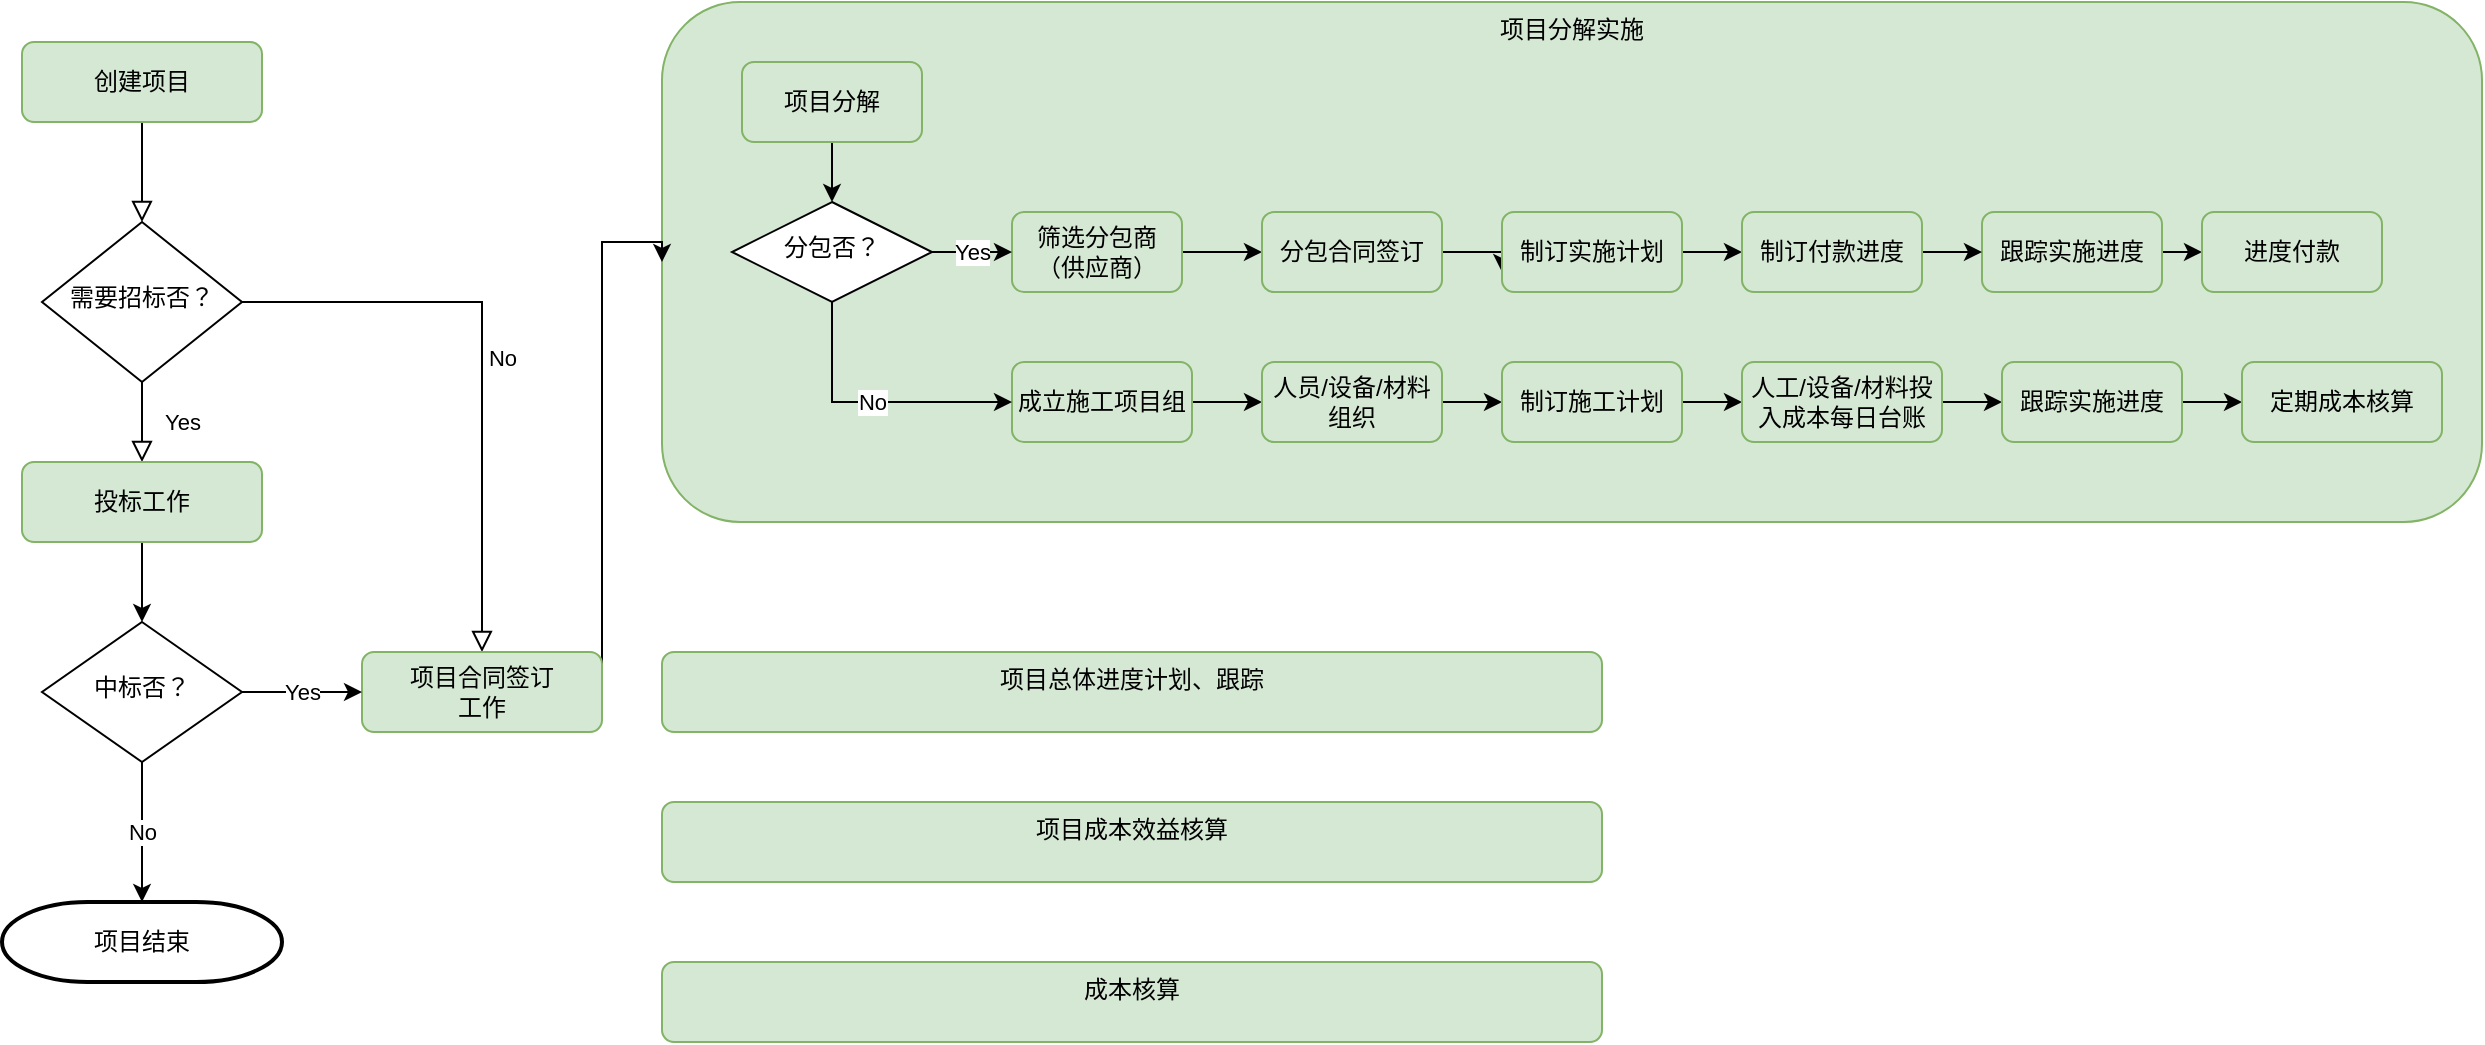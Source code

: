 <mxfile version="14.9.6" type="github">
  <diagram id="C5RBs43oDa-KdzZeNtuy" name="工程项目主流程">
    <mxGraphModel dx="920" dy="551" grid="1" gridSize="10" guides="1" tooltips="1" connect="1" arrows="1" fold="1" page="1" pageScale="1" pageWidth="827" pageHeight="1169" math="0" shadow="0">
      <root>
        <mxCell id="WIyWlLk6GJQsqaUBKTNV-0" />
        <mxCell id="WIyWlLk6GJQsqaUBKTNV-1" parent="WIyWlLk6GJQsqaUBKTNV-0" />
        <mxCell id="ZUsVTnBsu4LH6Ej9sy42-20" value="项目分解实施" style="rounded=1;whiteSpace=wrap;html=1;fontSize=12;glass=0;strokeWidth=1;shadow=0;fillColor=#d5e8d4;strokeColor=#82b366;horizontal=1;verticalAlign=top;align=center;" vertex="1" parent="WIyWlLk6GJQsqaUBKTNV-1">
          <mxGeometry x="480" y="60" width="910" height="260" as="geometry" />
        </mxCell>
        <mxCell id="WIyWlLk6GJQsqaUBKTNV-2" value="" style="rounded=0;html=1;jettySize=auto;orthogonalLoop=1;fontSize=11;endArrow=block;endFill=0;endSize=8;strokeWidth=1;shadow=0;labelBackgroundColor=none;edgeStyle=orthogonalEdgeStyle;" parent="WIyWlLk6GJQsqaUBKTNV-1" source="WIyWlLk6GJQsqaUBKTNV-3" target="WIyWlLk6GJQsqaUBKTNV-6" edge="1">
          <mxGeometry relative="1" as="geometry" />
        </mxCell>
        <mxCell id="WIyWlLk6GJQsqaUBKTNV-3" value="创建项目" style="rounded=1;whiteSpace=wrap;html=1;fontSize=12;glass=0;strokeWidth=1;shadow=0;fillColor=#d5e8d4;strokeColor=#82b366;" parent="WIyWlLk6GJQsqaUBKTNV-1" vertex="1">
          <mxGeometry x="160" y="80" width="120" height="40" as="geometry" />
        </mxCell>
        <mxCell id="WIyWlLk6GJQsqaUBKTNV-4" value="Yes" style="rounded=0;html=1;jettySize=auto;orthogonalLoop=1;fontSize=11;endArrow=block;endFill=0;endSize=8;strokeWidth=1;shadow=0;labelBackgroundColor=none;edgeStyle=orthogonalEdgeStyle;" parent="WIyWlLk6GJQsqaUBKTNV-1" source="WIyWlLk6GJQsqaUBKTNV-6" edge="1">
          <mxGeometry y="20" relative="1" as="geometry">
            <mxPoint as="offset" />
            <mxPoint x="220" y="290" as="targetPoint" />
          </mxGeometry>
        </mxCell>
        <mxCell id="WIyWlLk6GJQsqaUBKTNV-5" value="No" style="edgeStyle=orthogonalEdgeStyle;rounded=0;html=1;jettySize=auto;orthogonalLoop=1;fontSize=11;endArrow=block;endFill=0;endSize=8;strokeWidth=1;shadow=0;labelBackgroundColor=none;entryX=0.5;entryY=0;entryDx=0;entryDy=0;" parent="WIyWlLk6GJQsqaUBKTNV-1" source="WIyWlLk6GJQsqaUBKTNV-6" target="WIyWlLk6GJQsqaUBKTNV-12" edge="1">
          <mxGeometry y="10" relative="1" as="geometry">
            <mxPoint as="offset" />
            <mxPoint x="320" y="210" as="targetPoint" />
          </mxGeometry>
        </mxCell>
        <mxCell id="WIyWlLk6GJQsqaUBKTNV-6" value="需要招标否？" style="rhombus;whiteSpace=wrap;html=1;shadow=0;fontFamily=Helvetica;fontSize=12;align=center;strokeWidth=1;spacing=6;spacingTop=-4;" parent="WIyWlLk6GJQsqaUBKTNV-1" vertex="1">
          <mxGeometry x="170" y="170" width="100" height="80" as="geometry" />
        </mxCell>
        <mxCell id="ZUsVTnBsu4LH6Ej9sy42-1" style="edgeStyle=orthogonalEdgeStyle;rounded=0;orthogonalLoop=1;jettySize=auto;html=1;exitX=0.5;exitY=1;exitDx=0;exitDy=0;entryX=0.5;entryY=0;entryDx=0;entryDy=0;" edge="1" parent="WIyWlLk6GJQsqaUBKTNV-1" source="WIyWlLk6GJQsqaUBKTNV-11" target="ZUsVTnBsu4LH6Ej9sy42-0">
          <mxGeometry relative="1" as="geometry">
            <Array as="points">
              <mxPoint x="220" y="330" />
            </Array>
          </mxGeometry>
        </mxCell>
        <mxCell id="WIyWlLk6GJQsqaUBKTNV-11" value="投标工作" style="rounded=1;whiteSpace=wrap;html=1;fontSize=12;glass=0;strokeWidth=1;shadow=0;fillColor=#d5e8d4;strokeColor=#82b366;" parent="WIyWlLk6GJQsqaUBKTNV-1" vertex="1">
          <mxGeometry x="160" y="290" width="120" height="40" as="geometry" />
        </mxCell>
        <mxCell id="ZUsVTnBsu4LH6Ej9sy42-10" style="edgeStyle=orthogonalEdgeStyle;rounded=0;orthogonalLoop=1;jettySize=auto;html=1;exitX=1;exitY=0.5;exitDx=0;exitDy=0;entryX=0;entryY=0.5;entryDx=0;entryDy=0;" edge="1" parent="WIyWlLk6GJQsqaUBKTNV-1" source="WIyWlLk6GJQsqaUBKTNV-12" target="ZUsVTnBsu4LH6Ej9sy42-20">
          <mxGeometry relative="1" as="geometry">
            <mxPoint x="500" y="405" as="targetPoint" />
            <Array as="points">
              <mxPoint x="450" y="180" />
              <mxPoint x="480" y="180" />
            </Array>
          </mxGeometry>
        </mxCell>
        <mxCell id="WIyWlLk6GJQsqaUBKTNV-12" value="项目合同签订&lt;br&gt;工作" style="rounded=1;whiteSpace=wrap;html=1;fontSize=12;glass=0;strokeWidth=1;shadow=0;fillColor=#d5e8d4;strokeColor=#82b366;" parent="WIyWlLk6GJQsqaUBKTNV-1" vertex="1">
          <mxGeometry x="330" y="385" width="120" height="40" as="geometry" />
        </mxCell>
        <mxCell id="ZUsVTnBsu4LH6Ej9sy42-3" value="Yes" style="edgeStyle=orthogonalEdgeStyle;rounded=0;orthogonalLoop=1;jettySize=auto;html=1;exitX=1;exitY=0.5;exitDx=0;exitDy=0;entryX=0;entryY=0.5;entryDx=0;entryDy=0;" edge="1" parent="WIyWlLk6GJQsqaUBKTNV-1" source="ZUsVTnBsu4LH6Ej9sy42-0" target="WIyWlLk6GJQsqaUBKTNV-12">
          <mxGeometry relative="1" as="geometry" />
        </mxCell>
        <mxCell id="ZUsVTnBsu4LH6Ej9sy42-6" value="No" style="edgeStyle=orthogonalEdgeStyle;rounded=0;orthogonalLoop=1;jettySize=auto;html=1;exitX=0.5;exitY=1;exitDx=0;exitDy=0;entryX=0.5;entryY=0;entryDx=0;entryDy=0;entryPerimeter=0;" edge="1" parent="WIyWlLk6GJQsqaUBKTNV-1" source="ZUsVTnBsu4LH6Ej9sy42-0" target="ZUsVTnBsu4LH6Ej9sy42-5">
          <mxGeometry relative="1" as="geometry" />
        </mxCell>
        <mxCell id="ZUsVTnBsu4LH6Ej9sy42-0" value="中标否？" style="rhombus;whiteSpace=wrap;html=1;shadow=0;fontFamily=Helvetica;fontSize=12;align=center;strokeWidth=1;spacing=6;spacingTop=-4;" vertex="1" parent="WIyWlLk6GJQsqaUBKTNV-1">
          <mxGeometry x="170" y="370" width="100" height="70" as="geometry" />
        </mxCell>
        <mxCell id="ZUsVTnBsu4LH6Ej9sy42-5" value="项目结束" style="strokeWidth=2;html=1;shape=mxgraph.flowchart.terminator;whiteSpace=wrap;" vertex="1" parent="WIyWlLk6GJQsqaUBKTNV-1">
          <mxGeometry x="150" y="510" width="140" height="40" as="geometry" />
        </mxCell>
        <mxCell id="ZUsVTnBsu4LH6Ej9sy42-16" style="edgeStyle=orthogonalEdgeStyle;rounded=0;orthogonalLoop=1;jettySize=auto;html=1;exitX=0.5;exitY=1;exitDx=0;exitDy=0;" edge="1" parent="WIyWlLk6GJQsqaUBKTNV-1" source="ZUsVTnBsu4LH6Ej9sy42-9" target="ZUsVTnBsu4LH6Ej9sy42-15">
          <mxGeometry relative="1" as="geometry" />
        </mxCell>
        <mxCell id="ZUsVTnBsu4LH6Ej9sy42-9" value="项目分解" style="rounded=1;whiteSpace=wrap;html=1;fontSize=12;glass=0;strokeWidth=1;shadow=0;fillColor=#d5e8d4;strokeColor=#82b366;" vertex="1" parent="WIyWlLk6GJQsqaUBKTNV-1">
          <mxGeometry x="520" y="90" width="90" height="40" as="geometry" />
        </mxCell>
        <mxCell id="ZUsVTnBsu4LH6Ej9sy42-26" style="edgeStyle=orthogonalEdgeStyle;rounded=0;orthogonalLoop=1;jettySize=auto;html=1;exitX=1;exitY=0.5;exitDx=0;exitDy=0;entryX=0;entryY=0.5;entryDx=0;entryDy=0;" edge="1" parent="WIyWlLk6GJQsqaUBKTNV-1" source="ZUsVTnBsu4LH6Ej9sy42-12" target="ZUsVTnBsu4LH6Ej9sy42-17">
          <mxGeometry relative="1" as="geometry" />
        </mxCell>
        <mxCell id="ZUsVTnBsu4LH6Ej9sy42-12" value="筛选分包商（供应商）" style="rounded=1;whiteSpace=wrap;html=1;fontSize=12;glass=0;strokeWidth=1;shadow=0;fillColor=#d5e8d4;strokeColor=#82b366;" vertex="1" parent="WIyWlLk6GJQsqaUBKTNV-1">
          <mxGeometry x="655" y="165" width="85" height="40" as="geometry" />
        </mxCell>
        <mxCell id="ZUsVTnBsu4LH6Ej9sy42-39" style="edgeStyle=orthogonalEdgeStyle;rounded=0;orthogonalLoop=1;jettySize=auto;html=1;exitX=1;exitY=0.5;exitDx=0;exitDy=0;entryX=0;entryY=0.5;entryDx=0;entryDy=0;" edge="1" parent="WIyWlLk6GJQsqaUBKTNV-1" source="ZUsVTnBsu4LH6Ej9sy42-13" target="ZUsVTnBsu4LH6Ej9sy42-34">
          <mxGeometry relative="1" as="geometry" />
        </mxCell>
        <mxCell id="ZUsVTnBsu4LH6Ej9sy42-13" value="成立施工项目组" style="rounded=1;whiteSpace=wrap;html=1;fontSize=12;glass=0;strokeWidth=1;shadow=0;fillColor=#d5e8d4;strokeColor=#82b366;" vertex="1" parent="WIyWlLk6GJQsqaUBKTNV-1">
          <mxGeometry x="655" y="240" width="90" height="40" as="geometry" />
        </mxCell>
        <mxCell id="ZUsVTnBsu4LH6Ej9sy42-31" value="Yes" style="edgeStyle=orthogonalEdgeStyle;rounded=0;orthogonalLoop=1;jettySize=auto;html=1;exitX=1;exitY=0.5;exitDx=0;exitDy=0;entryX=0;entryY=0.5;entryDx=0;entryDy=0;" edge="1" parent="WIyWlLk6GJQsqaUBKTNV-1" source="ZUsVTnBsu4LH6Ej9sy42-15" target="ZUsVTnBsu4LH6Ej9sy42-12">
          <mxGeometry relative="1" as="geometry" />
        </mxCell>
        <mxCell id="ZUsVTnBsu4LH6Ej9sy42-33" value="No" style="edgeStyle=orthogonalEdgeStyle;rounded=0;orthogonalLoop=1;jettySize=auto;html=1;exitX=0.5;exitY=1;exitDx=0;exitDy=0;entryX=0;entryY=0.5;entryDx=0;entryDy=0;" edge="1" parent="WIyWlLk6GJQsqaUBKTNV-1" source="ZUsVTnBsu4LH6Ej9sy42-15" target="ZUsVTnBsu4LH6Ej9sy42-13">
          <mxGeometry relative="1" as="geometry" />
        </mxCell>
        <mxCell id="ZUsVTnBsu4LH6Ej9sy42-15" value="分包否？" style="rhombus;whiteSpace=wrap;html=1;shadow=0;fontFamily=Helvetica;fontSize=12;align=center;strokeWidth=1;spacing=6;spacingTop=-4;" vertex="1" parent="WIyWlLk6GJQsqaUBKTNV-1">
          <mxGeometry x="515" y="160" width="100" height="50" as="geometry" />
        </mxCell>
        <mxCell id="ZUsVTnBsu4LH6Ej9sy42-27" style="edgeStyle=orthogonalEdgeStyle;rounded=0;orthogonalLoop=1;jettySize=auto;html=1;exitX=1;exitY=0.5;exitDx=0;exitDy=0;entryX=0;entryY=0.75;entryDx=0;entryDy=0;" edge="1" parent="WIyWlLk6GJQsqaUBKTNV-1" source="ZUsVTnBsu4LH6Ej9sy42-17" target="ZUsVTnBsu4LH6Ej9sy42-21">
          <mxGeometry relative="1" as="geometry" />
        </mxCell>
        <mxCell id="ZUsVTnBsu4LH6Ej9sy42-17" value="分包合同签订" style="rounded=1;whiteSpace=wrap;html=1;fontSize=12;glass=0;strokeWidth=1;shadow=0;fillColor=#d5e8d4;strokeColor=#82b366;" vertex="1" parent="WIyWlLk6GJQsqaUBKTNV-1">
          <mxGeometry x="780" y="165" width="90" height="40" as="geometry" />
        </mxCell>
        <mxCell id="ZUsVTnBsu4LH6Ej9sy42-28" style="edgeStyle=orthogonalEdgeStyle;rounded=0;orthogonalLoop=1;jettySize=auto;html=1;exitX=1;exitY=0.5;exitDx=0;exitDy=0;entryX=0;entryY=0.5;entryDx=0;entryDy=0;" edge="1" parent="WIyWlLk6GJQsqaUBKTNV-1" source="ZUsVTnBsu4LH6Ej9sy42-21" target="ZUsVTnBsu4LH6Ej9sy42-24">
          <mxGeometry relative="1" as="geometry" />
        </mxCell>
        <mxCell id="ZUsVTnBsu4LH6Ej9sy42-21" value="制订实施计划" style="rounded=1;whiteSpace=wrap;html=1;fontSize=12;glass=0;strokeWidth=1;shadow=0;fillColor=#d5e8d4;strokeColor=#82b366;" vertex="1" parent="WIyWlLk6GJQsqaUBKTNV-1">
          <mxGeometry x="900" y="165" width="90" height="40" as="geometry" />
        </mxCell>
        <mxCell id="ZUsVTnBsu4LH6Ej9sy42-30" style="edgeStyle=orthogonalEdgeStyle;rounded=0;orthogonalLoop=1;jettySize=auto;html=1;exitX=1;exitY=0.5;exitDx=0;exitDy=0;entryX=0;entryY=0.5;entryDx=0;entryDy=0;" edge="1" parent="WIyWlLk6GJQsqaUBKTNV-1" source="ZUsVTnBsu4LH6Ej9sy42-23" target="ZUsVTnBsu4LH6Ej9sy42-25">
          <mxGeometry relative="1" as="geometry" />
        </mxCell>
        <mxCell id="ZUsVTnBsu4LH6Ej9sy42-23" value="跟踪实施进度" style="rounded=1;whiteSpace=wrap;html=1;fontSize=12;glass=0;strokeWidth=1;shadow=0;fillColor=#d5e8d4;strokeColor=#82b366;" vertex="1" parent="WIyWlLk6GJQsqaUBKTNV-1">
          <mxGeometry x="1140" y="165" width="90" height="40" as="geometry" />
        </mxCell>
        <mxCell id="ZUsVTnBsu4LH6Ej9sy42-29" style="edgeStyle=orthogonalEdgeStyle;rounded=0;orthogonalLoop=1;jettySize=auto;html=1;exitX=1;exitY=0.5;exitDx=0;exitDy=0;entryX=0;entryY=0.5;entryDx=0;entryDy=0;" edge="1" parent="WIyWlLk6GJQsqaUBKTNV-1" source="ZUsVTnBsu4LH6Ej9sy42-24" target="ZUsVTnBsu4LH6Ej9sy42-23">
          <mxGeometry relative="1" as="geometry" />
        </mxCell>
        <mxCell id="ZUsVTnBsu4LH6Ej9sy42-24" value="制订付款进度" style="rounded=1;whiteSpace=wrap;html=1;fontSize=12;glass=0;strokeWidth=1;shadow=0;fillColor=#d5e8d4;strokeColor=#82b366;" vertex="1" parent="WIyWlLk6GJQsqaUBKTNV-1">
          <mxGeometry x="1020" y="165" width="90" height="40" as="geometry" />
        </mxCell>
        <mxCell id="ZUsVTnBsu4LH6Ej9sy42-25" value="进度付款" style="rounded=1;whiteSpace=wrap;html=1;fontSize=12;glass=0;strokeWidth=1;shadow=0;fillColor=#d5e8d4;strokeColor=#82b366;" vertex="1" parent="WIyWlLk6GJQsqaUBKTNV-1">
          <mxGeometry x="1250" y="165" width="90" height="40" as="geometry" />
        </mxCell>
        <mxCell id="ZUsVTnBsu4LH6Ej9sy42-40" style="edgeStyle=orthogonalEdgeStyle;rounded=0;orthogonalLoop=1;jettySize=auto;html=1;exitX=1;exitY=0.5;exitDx=0;exitDy=0;entryX=0;entryY=0.5;entryDx=0;entryDy=0;" edge="1" parent="WIyWlLk6GJQsqaUBKTNV-1" source="ZUsVTnBsu4LH6Ej9sy42-34" target="ZUsVTnBsu4LH6Ej9sy42-35">
          <mxGeometry relative="1" as="geometry" />
        </mxCell>
        <mxCell id="ZUsVTnBsu4LH6Ej9sy42-34" value="人员/设备/材料组织" style="rounded=1;whiteSpace=wrap;html=1;fontSize=12;glass=0;strokeWidth=1;shadow=0;fillColor=#d5e8d4;strokeColor=#82b366;" vertex="1" parent="WIyWlLk6GJQsqaUBKTNV-1">
          <mxGeometry x="780" y="240" width="90" height="40" as="geometry" />
        </mxCell>
        <mxCell id="ZUsVTnBsu4LH6Ej9sy42-41" style="edgeStyle=orthogonalEdgeStyle;rounded=0;orthogonalLoop=1;jettySize=auto;html=1;exitX=1;exitY=0.5;exitDx=0;exitDy=0;entryX=0;entryY=0.5;entryDx=0;entryDy=0;" edge="1" parent="WIyWlLk6GJQsqaUBKTNV-1" source="ZUsVTnBsu4LH6Ej9sy42-35" target="ZUsVTnBsu4LH6Ej9sy42-36">
          <mxGeometry relative="1" as="geometry" />
        </mxCell>
        <mxCell id="ZUsVTnBsu4LH6Ej9sy42-35" value="制订施工计划" style="rounded=1;whiteSpace=wrap;html=1;fontSize=12;glass=0;strokeWidth=1;shadow=0;fillColor=#d5e8d4;strokeColor=#82b366;" vertex="1" parent="WIyWlLk6GJQsqaUBKTNV-1">
          <mxGeometry x="900" y="240" width="90" height="40" as="geometry" />
        </mxCell>
        <mxCell id="ZUsVTnBsu4LH6Ej9sy42-42" style="edgeStyle=orthogonalEdgeStyle;rounded=0;orthogonalLoop=1;jettySize=auto;html=1;exitX=1;exitY=0.5;exitDx=0;exitDy=0;entryX=0;entryY=0.5;entryDx=0;entryDy=0;" edge="1" parent="WIyWlLk6GJQsqaUBKTNV-1" source="ZUsVTnBsu4LH6Ej9sy42-36" target="ZUsVTnBsu4LH6Ej9sy42-37">
          <mxGeometry relative="1" as="geometry" />
        </mxCell>
        <mxCell id="ZUsVTnBsu4LH6Ej9sy42-36" value="人工/设备/材料投入成本每日台账" style="rounded=1;whiteSpace=wrap;html=1;fontSize=12;glass=0;strokeWidth=1;shadow=0;fillColor=#d5e8d4;strokeColor=#82b366;" vertex="1" parent="WIyWlLk6GJQsqaUBKTNV-1">
          <mxGeometry x="1020" y="240" width="100" height="40" as="geometry" />
        </mxCell>
        <mxCell id="ZUsVTnBsu4LH6Ej9sy42-43" style="edgeStyle=orthogonalEdgeStyle;rounded=0;orthogonalLoop=1;jettySize=auto;html=1;exitX=1;exitY=0.5;exitDx=0;exitDy=0;entryX=0;entryY=0.5;entryDx=0;entryDy=0;" edge="1" parent="WIyWlLk6GJQsqaUBKTNV-1" source="ZUsVTnBsu4LH6Ej9sy42-37" target="ZUsVTnBsu4LH6Ej9sy42-38">
          <mxGeometry relative="1" as="geometry" />
        </mxCell>
        <mxCell id="ZUsVTnBsu4LH6Ej9sy42-37" value="跟踪实施进度" style="rounded=1;whiteSpace=wrap;html=1;fontSize=12;glass=0;strokeWidth=1;shadow=0;fillColor=#d5e8d4;strokeColor=#82b366;" vertex="1" parent="WIyWlLk6GJQsqaUBKTNV-1">
          <mxGeometry x="1150" y="240" width="90" height="40" as="geometry" />
        </mxCell>
        <mxCell id="ZUsVTnBsu4LH6Ej9sy42-38" value="定期成本核算" style="rounded=1;whiteSpace=wrap;html=1;fontSize=12;glass=0;strokeWidth=1;shadow=0;fillColor=#d5e8d4;strokeColor=#82b366;" vertex="1" parent="WIyWlLk6GJQsqaUBKTNV-1">
          <mxGeometry x="1270" y="240" width="100" height="40" as="geometry" />
        </mxCell>
        <mxCell id="ZUsVTnBsu4LH6Ej9sy42-44" value="项目总体进度计划、跟踪" style="rounded=1;whiteSpace=wrap;html=1;fontSize=12;glass=0;strokeWidth=1;shadow=0;fillColor=#d5e8d4;strokeColor=#82b366;horizontal=1;verticalAlign=top;align=center;" vertex="1" parent="WIyWlLk6GJQsqaUBKTNV-1">
          <mxGeometry x="480" y="385" width="470" height="40" as="geometry" />
        </mxCell>
        <mxCell id="ZUsVTnBsu4LH6Ej9sy42-45" value="成本核算" style="rounded=1;whiteSpace=wrap;html=1;fontSize=12;glass=0;strokeWidth=1;shadow=0;fillColor=#d5e8d4;strokeColor=#82b366;horizontal=1;verticalAlign=top;align=center;" vertex="1" parent="WIyWlLk6GJQsqaUBKTNV-1">
          <mxGeometry x="480" y="540" width="470" height="40" as="geometry" />
        </mxCell>
        <mxCell id="ZUsVTnBsu4LH6Ej9sy42-46" value="项目成本效益核算" style="rounded=1;whiteSpace=wrap;html=1;fontSize=12;glass=0;strokeWidth=1;shadow=0;fillColor=#d5e8d4;strokeColor=#82b366;horizontal=1;verticalAlign=top;align=center;" vertex="1" parent="WIyWlLk6GJQsqaUBKTNV-1">
          <mxGeometry x="480" y="460" width="470" height="40" as="geometry" />
        </mxCell>
      </root>
    </mxGraphModel>
  </diagram>
</mxfile>

